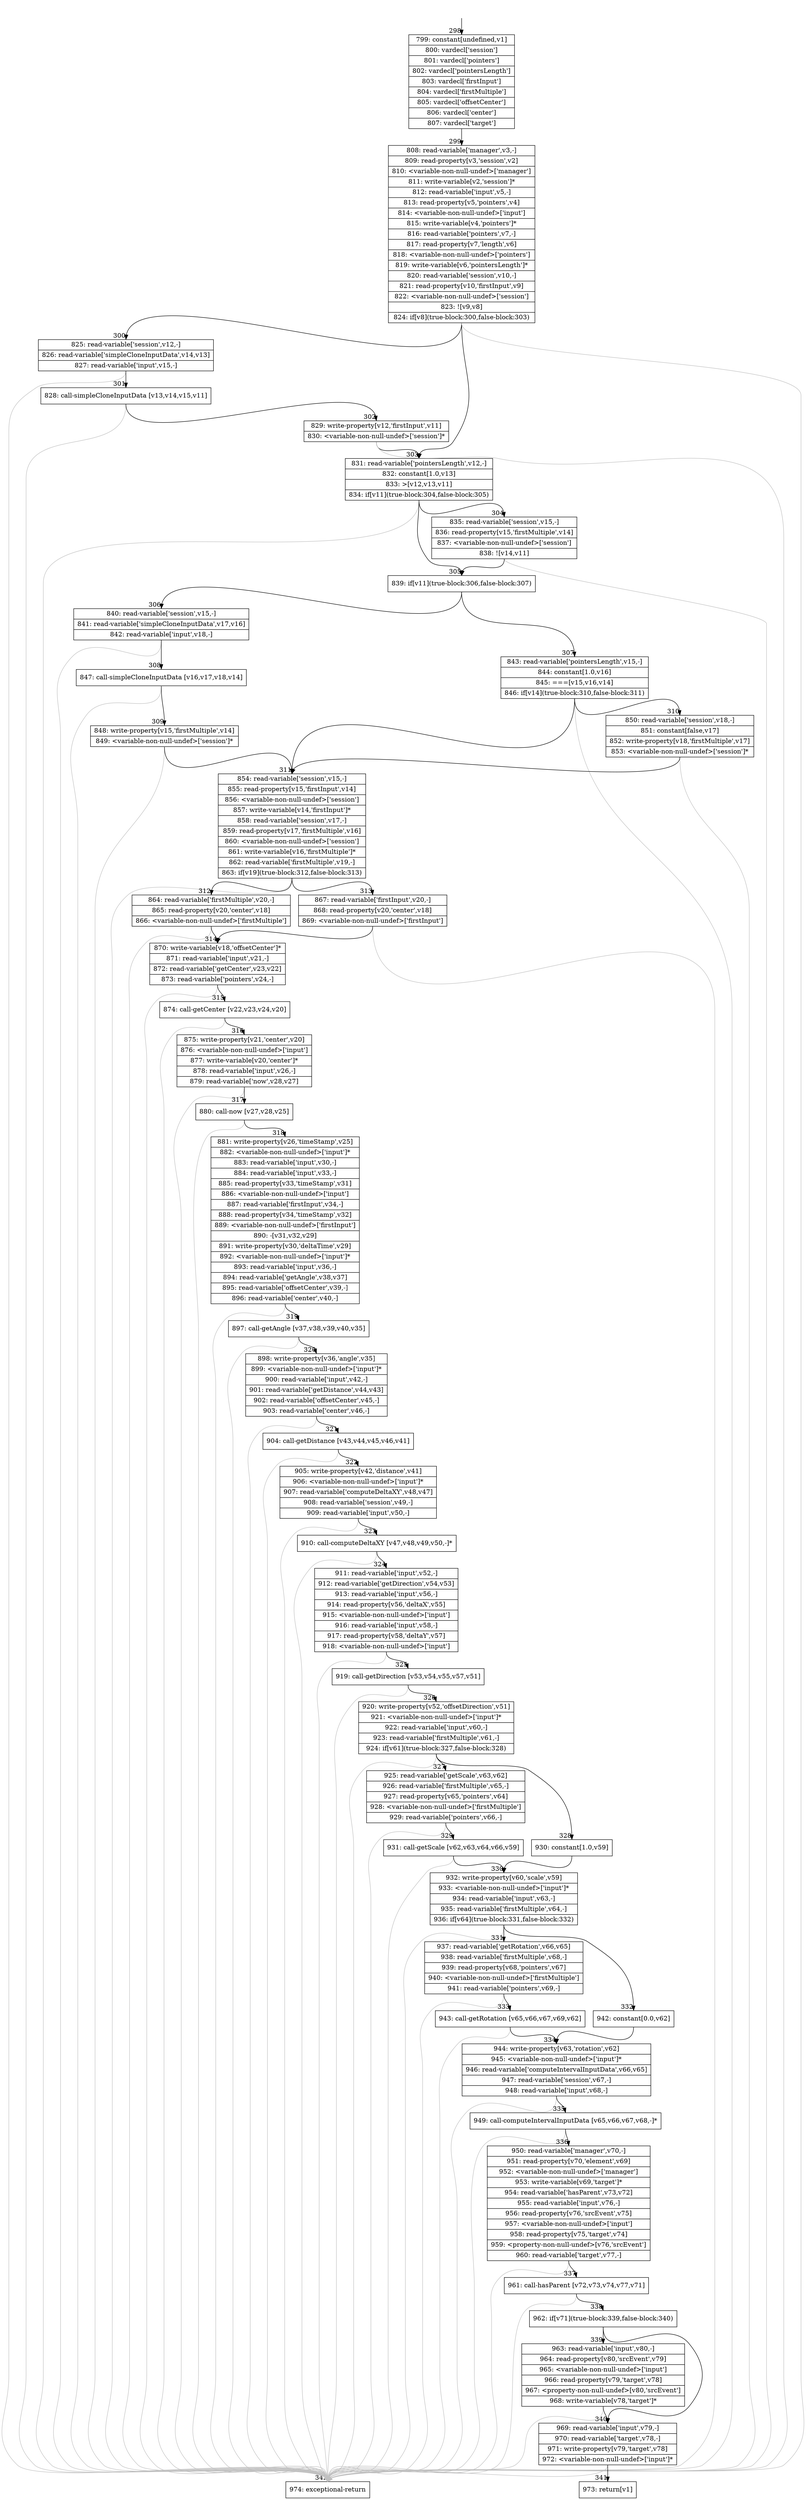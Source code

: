 digraph {
rankdir="TD"
BB_entry33[shape=none,label=""];
BB_entry33 -> BB298 [tailport=s, headport=n, headlabel="    298"]
BB298 [shape=record label="{799: constant[undefined,v1]|800: vardecl['session']|801: vardecl['pointers']|802: vardecl['pointersLength']|803: vardecl['firstInput']|804: vardecl['firstMultiple']|805: vardecl['offsetCenter']|806: vardecl['center']|807: vardecl['target']}" ] 
BB298 -> BB299 [tailport=s, headport=n, headlabel="      299"]
BB299 [shape=record label="{808: read-variable['manager',v3,-]|809: read-property[v3,'session',v2]|810: \<variable-non-null-undef\>['manager']|811: write-variable[v2,'session']*|812: read-variable['input',v5,-]|813: read-property[v5,'pointers',v4]|814: \<variable-non-null-undef\>['input']|815: write-variable[v4,'pointers']*|816: read-variable['pointers',v7,-]|817: read-property[v7,'length',v6]|818: \<variable-non-null-undef\>['pointers']|819: write-variable[v6,'pointersLength']*|820: read-variable['session',v10,-]|821: read-property[v10,'firstInput',v9]|822: \<variable-non-null-undef\>['session']|823: ![v9,v8]|824: if[v8](true-block:300,false-block:303)}" ] 
BB299 -> BB300 [tailport=s, headport=n, headlabel="      300"]
BB299 -> BB303 [tailport=s, headport=n, headlabel="      303"]
BB299 -> BB342 [tailport=s, headport=n, color=gray, headlabel="      342"]
BB300 [shape=record label="{825: read-variable['session',v12,-]|826: read-variable['simpleCloneInputData',v14,v13]|827: read-variable['input',v15,-]}" ] 
BB300 -> BB301 [tailport=s, headport=n, headlabel="      301"]
BB300 -> BB342 [tailport=s, headport=n, color=gray]
BB301 [shape=record label="{828: call-simpleCloneInputData [v13,v14,v15,v11]}" ] 
BB301 -> BB302 [tailport=s, headport=n, headlabel="      302"]
BB301 -> BB342 [tailport=s, headport=n, color=gray]
BB302 [shape=record label="{829: write-property[v12,'firstInput',v11]|830: \<variable-non-null-undef\>['session']*}" ] 
BB302 -> BB303 [tailport=s, headport=n]
BB302 -> BB342 [tailport=s, headport=n, color=gray]
BB303 [shape=record label="{831: read-variable['pointersLength',v12,-]|832: constant[1.0,v13]|833: \>[v12,v13,v11]|834: if[v11](true-block:304,false-block:305)}" ] 
BB303 -> BB305 [tailport=s, headport=n, headlabel="      305"]
BB303 -> BB304 [tailport=s, headport=n, headlabel="      304"]
BB303 -> BB342 [tailport=s, headport=n, color=gray]
BB304 [shape=record label="{835: read-variable['session',v15,-]|836: read-property[v15,'firstMultiple',v14]|837: \<variable-non-null-undef\>['session']|838: ![v14,v11]}" ] 
BB304 -> BB305 [tailport=s, headport=n]
BB304 -> BB342 [tailport=s, headport=n, color=gray]
BB305 [shape=record label="{839: if[v11](true-block:306,false-block:307)}" ] 
BB305 -> BB306 [tailport=s, headport=n, headlabel="      306"]
BB305 -> BB307 [tailport=s, headport=n, headlabel="      307"]
BB306 [shape=record label="{840: read-variable['session',v15,-]|841: read-variable['simpleCloneInputData',v17,v16]|842: read-variable['input',v18,-]}" ] 
BB306 -> BB308 [tailport=s, headport=n, headlabel="      308"]
BB306 -> BB342 [tailport=s, headport=n, color=gray]
BB307 [shape=record label="{843: read-variable['pointersLength',v15,-]|844: constant[1.0,v16]|845: ===[v15,v16,v14]|846: if[v14](true-block:310,false-block:311)}" ] 
BB307 -> BB310 [tailport=s, headport=n, headlabel="      310"]
BB307 -> BB311 [tailport=s, headport=n, headlabel="      311"]
BB307 -> BB342 [tailport=s, headport=n, color=gray]
BB308 [shape=record label="{847: call-simpleCloneInputData [v16,v17,v18,v14]}" ] 
BB308 -> BB309 [tailport=s, headport=n, headlabel="      309"]
BB308 -> BB342 [tailport=s, headport=n, color=gray]
BB309 [shape=record label="{848: write-property[v15,'firstMultiple',v14]|849: \<variable-non-null-undef\>['session']*}" ] 
BB309 -> BB311 [tailport=s, headport=n]
BB309 -> BB342 [tailport=s, headport=n, color=gray]
BB310 [shape=record label="{850: read-variable['session',v18,-]|851: constant[false,v17]|852: write-property[v18,'firstMultiple',v17]|853: \<variable-non-null-undef\>['session']*}" ] 
BB310 -> BB311 [tailport=s, headport=n]
BB310 -> BB342 [tailport=s, headport=n, color=gray]
BB311 [shape=record label="{854: read-variable['session',v15,-]|855: read-property[v15,'firstInput',v14]|856: \<variable-non-null-undef\>['session']|857: write-variable[v14,'firstInput']*|858: read-variable['session',v17,-]|859: read-property[v17,'firstMultiple',v16]|860: \<variable-non-null-undef\>['session']|861: write-variable[v16,'firstMultiple']*|862: read-variable['firstMultiple',v19,-]|863: if[v19](true-block:312,false-block:313)}" ] 
BB311 -> BB312 [tailport=s, headport=n, headlabel="      312"]
BB311 -> BB313 [tailport=s, headport=n, headlabel="      313"]
BB311 -> BB342 [tailport=s, headport=n, color=gray]
BB312 [shape=record label="{864: read-variable['firstMultiple',v20,-]|865: read-property[v20,'center',v18]|866: \<variable-non-null-undef\>['firstMultiple']}" ] 
BB312 -> BB314 [tailport=s, headport=n, headlabel="      314"]
BB312 -> BB342 [tailport=s, headport=n, color=gray]
BB313 [shape=record label="{867: read-variable['firstInput',v20,-]|868: read-property[v20,'center',v18]|869: \<variable-non-null-undef\>['firstInput']}" ] 
BB313 -> BB314 [tailport=s, headport=n]
BB313 -> BB342 [tailport=s, headport=n, color=gray]
BB314 [shape=record label="{870: write-variable[v18,'offsetCenter']*|871: read-variable['input',v21,-]|872: read-variable['getCenter',v23,v22]|873: read-variable['pointers',v24,-]}" ] 
BB314 -> BB315 [tailport=s, headport=n, headlabel="      315"]
BB314 -> BB342 [tailport=s, headport=n, color=gray]
BB315 [shape=record label="{874: call-getCenter [v22,v23,v24,v20]}" ] 
BB315 -> BB316 [tailport=s, headport=n, headlabel="      316"]
BB315 -> BB342 [tailport=s, headport=n, color=gray]
BB316 [shape=record label="{875: write-property[v21,'center',v20]|876: \<variable-non-null-undef\>['input']|877: write-variable[v20,'center']*|878: read-variable['input',v26,-]|879: read-variable['now',v28,v27]}" ] 
BB316 -> BB317 [tailport=s, headport=n, headlabel="      317"]
BB316 -> BB342 [tailport=s, headport=n, color=gray]
BB317 [shape=record label="{880: call-now [v27,v28,v25]}" ] 
BB317 -> BB318 [tailport=s, headport=n, headlabel="      318"]
BB317 -> BB342 [tailport=s, headport=n, color=gray]
BB318 [shape=record label="{881: write-property[v26,'timeStamp',v25]|882: \<variable-non-null-undef\>['input']*|883: read-variable['input',v30,-]|884: read-variable['input',v33,-]|885: read-property[v33,'timeStamp',v31]|886: \<variable-non-null-undef\>['input']|887: read-variable['firstInput',v34,-]|888: read-property[v34,'timeStamp',v32]|889: \<variable-non-null-undef\>['firstInput']|890: -[v31,v32,v29]|891: write-property[v30,'deltaTime',v29]|892: \<variable-non-null-undef\>['input']*|893: read-variable['input',v36,-]|894: read-variable['getAngle',v38,v37]|895: read-variable['offsetCenter',v39,-]|896: read-variable['center',v40,-]}" ] 
BB318 -> BB319 [tailport=s, headport=n, headlabel="      319"]
BB318 -> BB342 [tailport=s, headport=n, color=gray]
BB319 [shape=record label="{897: call-getAngle [v37,v38,v39,v40,v35]}" ] 
BB319 -> BB320 [tailport=s, headport=n, headlabel="      320"]
BB319 -> BB342 [tailport=s, headport=n, color=gray]
BB320 [shape=record label="{898: write-property[v36,'angle',v35]|899: \<variable-non-null-undef\>['input']*|900: read-variable['input',v42,-]|901: read-variable['getDistance',v44,v43]|902: read-variable['offsetCenter',v45,-]|903: read-variable['center',v46,-]}" ] 
BB320 -> BB321 [tailport=s, headport=n, headlabel="      321"]
BB320 -> BB342 [tailport=s, headport=n, color=gray]
BB321 [shape=record label="{904: call-getDistance [v43,v44,v45,v46,v41]}" ] 
BB321 -> BB322 [tailport=s, headport=n, headlabel="      322"]
BB321 -> BB342 [tailport=s, headport=n, color=gray]
BB322 [shape=record label="{905: write-property[v42,'distance',v41]|906: \<variable-non-null-undef\>['input']*|907: read-variable['computeDeltaXY',v48,v47]|908: read-variable['session',v49,-]|909: read-variable['input',v50,-]}" ] 
BB322 -> BB323 [tailport=s, headport=n, headlabel="      323"]
BB322 -> BB342 [tailport=s, headport=n, color=gray]
BB323 [shape=record label="{910: call-computeDeltaXY [v47,v48,v49,v50,-]*}" ] 
BB323 -> BB324 [tailport=s, headport=n, headlabel="      324"]
BB323 -> BB342 [tailport=s, headport=n, color=gray]
BB324 [shape=record label="{911: read-variable['input',v52,-]|912: read-variable['getDirection',v54,v53]|913: read-variable['input',v56,-]|914: read-property[v56,'deltaX',v55]|915: \<variable-non-null-undef\>['input']|916: read-variable['input',v58,-]|917: read-property[v58,'deltaY',v57]|918: \<variable-non-null-undef\>['input']}" ] 
BB324 -> BB325 [tailport=s, headport=n, headlabel="      325"]
BB324 -> BB342 [tailport=s, headport=n, color=gray]
BB325 [shape=record label="{919: call-getDirection [v53,v54,v55,v57,v51]}" ] 
BB325 -> BB326 [tailport=s, headport=n, headlabel="      326"]
BB325 -> BB342 [tailport=s, headport=n, color=gray]
BB326 [shape=record label="{920: write-property[v52,'offsetDirection',v51]|921: \<variable-non-null-undef\>['input']*|922: read-variable['input',v60,-]|923: read-variable['firstMultiple',v61,-]|924: if[v61](true-block:327,false-block:328)}" ] 
BB326 -> BB327 [tailport=s, headport=n, headlabel="      327"]
BB326 -> BB328 [tailport=s, headport=n, headlabel="      328"]
BB326 -> BB342 [tailport=s, headport=n, color=gray]
BB327 [shape=record label="{925: read-variable['getScale',v63,v62]|926: read-variable['firstMultiple',v65,-]|927: read-property[v65,'pointers',v64]|928: \<variable-non-null-undef\>['firstMultiple']|929: read-variable['pointers',v66,-]}" ] 
BB327 -> BB329 [tailport=s, headport=n, headlabel="      329"]
BB327 -> BB342 [tailport=s, headport=n, color=gray]
BB328 [shape=record label="{930: constant[1.0,v59]}" ] 
BB328 -> BB330 [tailport=s, headport=n, headlabel="      330"]
BB329 [shape=record label="{931: call-getScale [v62,v63,v64,v66,v59]}" ] 
BB329 -> BB330 [tailport=s, headport=n]
BB329 -> BB342 [tailport=s, headport=n, color=gray]
BB330 [shape=record label="{932: write-property[v60,'scale',v59]|933: \<variable-non-null-undef\>['input']*|934: read-variable['input',v63,-]|935: read-variable['firstMultiple',v64,-]|936: if[v64](true-block:331,false-block:332)}" ] 
BB330 -> BB331 [tailport=s, headport=n, headlabel="      331"]
BB330 -> BB332 [tailport=s, headport=n, headlabel="      332"]
BB330 -> BB342 [tailport=s, headport=n, color=gray]
BB331 [shape=record label="{937: read-variable['getRotation',v66,v65]|938: read-variable['firstMultiple',v68,-]|939: read-property[v68,'pointers',v67]|940: \<variable-non-null-undef\>['firstMultiple']|941: read-variable['pointers',v69,-]}" ] 
BB331 -> BB333 [tailport=s, headport=n, headlabel="      333"]
BB331 -> BB342 [tailport=s, headport=n, color=gray]
BB332 [shape=record label="{942: constant[0.0,v62]}" ] 
BB332 -> BB334 [tailport=s, headport=n, headlabel="      334"]
BB333 [shape=record label="{943: call-getRotation [v65,v66,v67,v69,v62]}" ] 
BB333 -> BB334 [tailport=s, headport=n]
BB333 -> BB342 [tailport=s, headport=n, color=gray]
BB334 [shape=record label="{944: write-property[v63,'rotation',v62]|945: \<variable-non-null-undef\>['input']*|946: read-variable['computeIntervalInputData',v66,v65]|947: read-variable['session',v67,-]|948: read-variable['input',v68,-]}" ] 
BB334 -> BB335 [tailport=s, headport=n, headlabel="      335"]
BB334 -> BB342 [tailport=s, headport=n, color=gray]
BB335 [shape=record label="{949: call-computeIntervalInputData [v65,v66,v67,v68,-]*}" ] 
BB335 -> BB336 [tailport=s, headport=n, headlabel="      336"]
BB335 -> BB342 [tailport=s, headport=n, color=gray]
BB336 [shape=record label="{950: read-variable['manager',v70,-]|951: read-property[v70,'element',v69]|952: \<variable-non-null-undef\>['manager']|953: write-variable[v69,'target']*|954: read-variable['hasParent',v73,v72]|955: read-variable['input',v76,-]|956: read-property[v76,'srcEvent',v75]|957: \<variable-non-null-undef\>['input']|958: read-property[v75,'target',v74]|959: \<property-non-null-undef\>[v76,'srcEvent']|960: read-variable['target',v77,-]}" ] 
BB336 -> BB337 [tailport=s, headport=n, headlabel="      337"]
BB336 -> BB342 [tailport=s, headport=n, color=gray]
BB337 [shape=record label="{961: call-hasParent [v72,v73,v74,v77,v71]}" ] 
BB337 -> BB338 [tailport=s, headport=n, headlabel="      338"]
BB337 -> BB342 [tailport=s, headport=n, color=gray]
BB338 [shape=record label="{962: if[v71](true-block:339,false-block:340)}" ] 
BB338 -> BB339 [tailport=s, headport=n, headlabel="      339"]
BB338 -> BB340 [tailport=s, headport=n, headlabel="      340"]
BB339 [shape=record label="{963: read-variable['input',v80,-]|964: read-property[v80,'srcEvent',v79]|965: \<variable-non-null-undef\>['input']|966: read-property[v79,'target',v78]|967: \<property-non-null-undef\>[v80,'srcEvent']|968: write-variable[v78,'target']*}" ] 
BB339 -> BB340 [tailport=s, headport=n]
BB339 -> BB342 [tailport=s, headport=n, color=gray]
BB340 [shape=record label="{969: read-variable['input',v79,-]|970: read-variable['target',v78,-]|971: write-property[v79,'target',v78]|972: \<variable-non-null-undef\>['input']*}" ] 
BB340 -> BB341 [tailport=s, headport=n, headlabel="      341"]
BB340 -> BB342 [tailport=s, headport=n, color=gray]
BB341 [shape=record label="{973: return[v1]}" ] 
BB342 [shape=record label="{974: exceptional-return}" ] 
//#$~ 513
}
